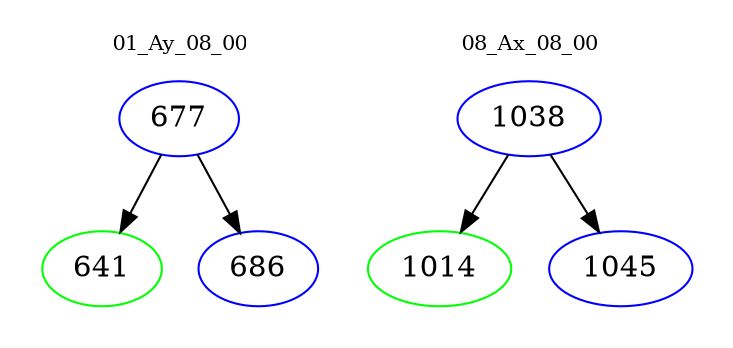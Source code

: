 digraph{
subgraph cluster_0 {
color = white
label = "01_Ay_08_00";
fontsize=10;
T0_677 [label="677", color="blue"]
T0_677 -> T0_641 [color="black"]
T0_641 [label="641", color="green"]
T0_677 -> T0_686 [color="black"]
T0_686 [label="686", color="blue"]
}
subgraph cluster_1 {
color = white
label = "08_Ax_08_00";
fontsize=10;
T1_1038 [label="1038", color="blue"]
T1_1038 -> T1_1014 [color="black"]
T1_1014 [label="1014", color="green"]
T1_1038 -> T1_1045 [color="black"]
T1_1045 [label="1045", color="blue"]
}
}
